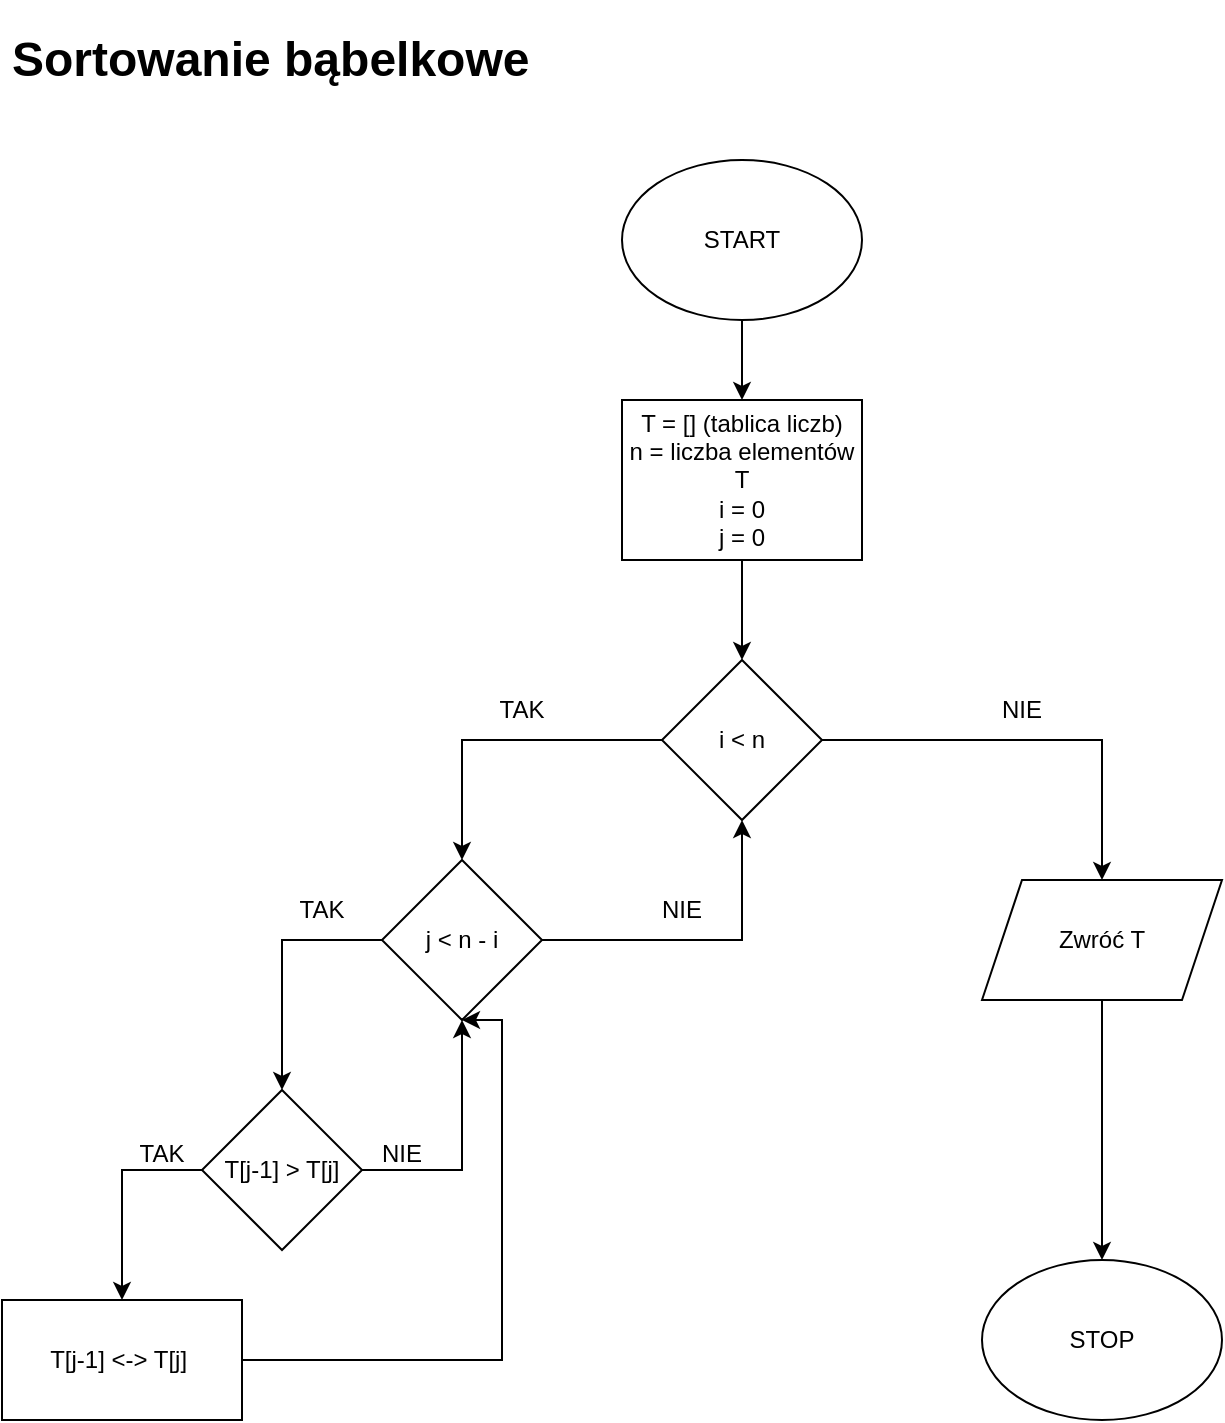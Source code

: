<mxfile version="22.1.17" type="device">
  <diagram id="C5RBs43oDa-KdzZeNtuy" name="Page-1">
    <mxGraphModel dx="2026" dy="3089" grid="1" gridSize="10" guides="1" tooltips="1" connect="1" arrows="1" fold="1" page="1" pageScale="1" pageWidth="827" pageHeight="1169" math="0" shadow="0">
      <root>
        <mxCell id="WIyWlLk6GJQsqaUBKTNV-0" />
        <mxCell id="WIyWlLk6GJQsqaUBKTNV-1" parent="WIyWlLk6GJQsqaUBKTNV-0" />
        <mxCell id="e7rUbXWqZyM1ZKfN6Hwk-20" value="&lt;h1&gt;Sortowanie bąbelkowe&lt;/h1&gt;" style="text;html=1;strokeColor=none;fillColor=none;spacing=5;spacingTop=-20;whiteSpace=wrap;overflow=hidden;rounded=0;" vertex="1" parent="WIyWlLk6GJQsqaUBKTNV-1">
          <mxGeometry x="20" y="-2320" width="330" height="40" as="geometry" />
        </mxCell>
        <mxCell id="e7rUbXWqZyM1ZKfN6Hwk-21" value="" style="edgeStyle=orthogonalEdgeStyle;rounded=0;orthogonalLoop=1;jettySize=auto;html=1;" edge="1" parent="WIyWlLk6GJQsqaUBKTNV-1" source="e7rUbXWqZyM1ZKfN6Hwk-22" target="e7rUbXWqZyM1ZKfN6Hwk-24">
          <mxGeometry relative="1" as="geometry" />
        </mxCell>
        <mxCell id="e7rUbXWqZyM1ZKfN6Hwk-22" value="START" style="ellipse;whiteSpace=wrap;html=1;" vertex="1" parent="WIyWlLk6GJQsqaUBKTNV-1">
          <mxGeometry x="330" y="-2250" width="120" height="80" as="geometry" />
        </mxCell>
        <mxCell id="e7rUbXWqZyM1ZKfN6Hwk-23" value="" style="edgeStyle=orthogonalEdgeStyle;rounded=0;orthogonalLoop=1;jettySize=auto;html=1;" edge="1" parent="WIyWlLk6GJQsqaUBKTNV-1" source="e7rUbXWqZyM1ZKfN6Hwk-24" target="e7rUbXWqZyM1ZKfN6Hwk-27">
          <mxGeometry relative="1" as="geometry" />
        </mxCell>
        <mxCell id="e7rUbXWqZyM1ZKfN6Hwk-24" value="T = [] (tablica liczb)&lt;br&gt;n = liczba elementów T&lt;br&gt;i = 0&lt;br&gt;j = 0" style="whiteSpace=wrap;html=1;" vertex="1" parent="WIyWlLk6GJQsqaUBKTNV-1">
          <mxGeometry x="330" y="-2130" width="120" height="80" as="geometry" />
        </mxCell>
        <mxCell id="e7rUbXWqZyM1ZKfN6Hwk-25" value="" style="edgeStyle=orthogonalEdgeStyle;rounded=0;orthogonalLoop=1;jettySize=auto;html=1;" edge="1" parent="WIyWlLk6GJQsqaUBKTNV-1" source="e7rUbXWqZyM1ZKfN6Hwk-27" target="e7rUbXWqZyM1ZKfN6Hwk-30">
          <mxGeometry relative="1" as="geometry" />
        </mxCell>
        <mxCell id="e7rUbXWqZyM1ZKfN6Hwk-26" value="" style="edgeStyle=orthogonalEdgeStyle;rounded=0;orthogonalLoop=1;jettySize=auto;html=1;" edge="1" parent="WIyWlLk6GJQsqaUBKTNV-1" source="e7rUbXWqZyM1ZKfN6Hwk-27" target="e7rUbXWqZyM1ZKfN6Hwk-33">
          <mxGeometry relative="1" as="geometry" />
        </mxCell>
        <mxCell id="e7rUbXWqZyM1ZKfN6Hwk-27" value="i &amp;lt; n" style="rhombus;whiteSpace=wrap;html=1;" vertex="1" parent="WIyWlLk6GJQsqaUBKTNV-1">
          <mxGeometry x="350" y="-2000" width="80" height="80" as="geometry" />
        </mxCell>
        <mxCell id="e7rUbXWqZyM1ZKfN6Hwk-28" value="" style="edgeStyle=orthogonalEdgeStyle;rounded=0;orthogonalLoop=1;jettySize=auto;html=1;entryX=0.5;entryY=1;entryDx=0;entryDy=0;" edge="1" parent="WIyWlLk6GJQsqaUBKTNV-1" source="e7rUbXWqZyM1ZKfN6Hwk-30" target="e7rUbXWqZyM1ZKfN6Hwk-27">
          <mxGeometry relative="1" as="geometry">
            <mxPoint x="403.5" y="-1840" as="targetPoint" />
          </mxGeometry>
        </mxCell>
        <mxCell id="e7rUbXWqZyM1ZKfN6Hwk-29" value="" style="edgeStyle=orthogonalEdgeStyle;rounded=0;orthogonalLoop=1;jettySize=auto;html=1;" edge="1" parent="WIyWlLk6GJQsqaUBKTNV-1" source="e7rUbXWqZyM1ZKfN6Hwk-30" target="e7rUbXWqZyM1ZKfN6Hwk-37">
          <mxGeometry relative="1" as="geometry" />
        </mxCell>
        <mxCell id="e7rUbXWqZyM1ZKfN6Hwk-30" value="j &amp;lt; n - i" style="rhombus;whiteSpace=wrap;html=1;" vertex="1" parent="WIyWlLk6GJQsqaUBKTNV-1">
          <mxGeometry x="210" y="-1900" width="80" height="80" as="geometry" />
        </mxCell>
        <mxCell id="e7rUbXWqZyM1ZKfN6Hwk-31" value="TAK" style="text;html=1;strokeColor=none;fillColor=none;align=center;verticalAlign=middle;whiteSpace=wrap;rounded=0;" vertex="1" parent="WIyWlLk6GJQsqaUBKTNV-1">
          <mxGeometry x="250" y="-1990" width="60" height="30" as="geometry" />
        </mxCell>
        <mxCell id="e7rUbXWqZyM1ZKfN6Hwk-32" value="" style="edgeStyle=orthogonalEdgeStyle;rounded=0;orthogonalLoop=1;jettySize=auto;html=1;" edge="1" parent="WIyWlLk6GJQsqaUBKTNV-1" source="e7rUbXWqZyM1ZKfN6Hwk-33" target="e7rUbXWqZyM1ZKfN6Hwk-35">
          <mxGeometry relative="1" as="geometry" />
        </mxCell>
        <mxCell id="e7rUbXWqZyM1ZKfN6Hwk-33" value="Zwróć T" style="shape=parallelogram;perimeter=parallelogramPerimeter;whiteSpace=wrap;html=1;fixedSize=1;" vertex="1" parent="WIyWlLk6GJQsqaUBKTNV-1">
          <mxGeometry x="510" y="-1890" width="120" height="60" as="geometry" />
        </mxCell>
        <mxCell id="e7rUbXWqZyM1ZKfN6Hwk-34" value="NIE" style="text;html=1;strokeColor=none;fillColor=none;align=center;verticalAlign=middle;whiteSpace=wrap;rounded=0;" vertex="1" parent="WIyWlLk6GJQsqaUBKTNV-1">
          <mxGeometry x="500" y="-1990" width="60" height="30" as="geometry" />
        </mxCell>
        <mxCell id="e7rUbXWqZyM1ZKfN6Hwk-35" value="STOP" style="ellipse;whiteSpace=wrap;html=1;" vertex="1" parent="WIyWlLk6GJQsqaUBKTNV-1">
          <mxGeometry x="510" y="-1700" width="120" height="80" as="geometry" />
        </mxCell>
        <mxCell id="e7rUbXWqZyM1ZKfN6Hwk-36" value="NIE" style="text;html=1;strokeColor=none;fillColor=none;align=center;verticalAlign=middle;whiteSpace=wrap;rounded=0;" vertex="1" parent="WIyWlLk6GJQsqaUBKTNV-1">
          <mxGeometry x="330" y="-1890" width="60" height="30" as="geometry" />
        </mxCell>
        <mxCell id="e7rUbXWqZyM1ZKfN6Hwk-40" value="" style="edgeStyle=orthogonalEdgeStyle;rounded=0;orthogonalLoop=1;jettySize=auto;html=1;exitX=0;exitY=0.5;exitDx=0;exitDy=0;" edge="1" parent="WIyWlLk6GJQsqaUBKTNV-1" source="e7rUbXWqZyM1ZKfN6Hwk-37" target="e7rUbXWqZyM1ZKfN6Hwk-39">
          <mxGeometry relative="1" as="geometry" />
        </mxCell>
        <mxCell id="e7rUbXWqZyM1ZKfN6Hwk-43" value="" style="edgeStyle=orthogonalEdgeStyle;rounded=0;orthogonalLoop=1;jettySize=auto;html=1;entryX=0.5;entryY=1;entryDx=0;entryDy=0;" edge="1" parent="WIyWlLk6GJQsqaUBKTNV-1" source="e7rUbXWqZyM1ZKfN6Hwk-37" target="e7rUbXWqZyM1ZKfN6Hwk-30">
          <mxGeometry relative="1" as="geometry">
            <mxPoint x="320" y="-1745" as="targetPoint" />
          </mxGeometry>
        </mxCell>
        <mxCell id="e7rUbXWqZyM1ZKfN6Hwk-37" value="T[j-1] &amp;gt; T[j]" style="rhombus;whiteSpace=wrap;html=1;" vertex="1" parent="WIyWlLk6GJQsqaUBKTNV-1">
          <mxGeometry x="120" y="-1785" width="80" height="80" as="geometry" />
        </mxCell>
        <mxCell id="e7rUbXWqZyM1ZKfN6Hwk-38" value="TAK" style="text;html=1;strokeColor=none;fillColor=none;align=center;verticalAlign=middle;whiteSpace=wrap;rounded=0;" vertex="1" parent="WIyWlLk6GJQsqaUBKTNV-1">
          <mxGeometry x="150" y="-1890" width="60" height="30" as="geometry" />
        </mxCell>
        <mxCell id="e7rUbXWqZyM1ZKfN6Hwk-46" value="" style="edgeStyle=orthogonalEdgeStyle;rounded=0;orthogonalLoop=1;jettySize=auto;html=1;entryX=0.5;entryY=1;entryDx=0;entryDy=0;" edge="1" parent="WIyWlLk6GJQsqaUBKTNV-1" source="e7rUbXWqZyM1ZKfN6Hwk-39" target="e7rUbXWqZyM1ZKfN6Hwk-30">
          <mxGeometry relative="1" as="geometry">
            <mxPoint x="80" y="-1510" as="targetPoint" />
            <Array as="points">
              <mxPoint x="270" y="-1650" />
              <mxPoint x="270" y="-1820" />
            </Array>
          </mxGeometry>
        </mxCell>
        <mxCell id="e7rUbXWqZyM1ZKfN6Hwk-39" value="T[j-1] &amp;lt;-&amp;gt; T[j]&amp;nbsp;" style="whiteSpace=wrap;html=1;" vertex="1" parent="WIyWlLk6GJQsqaUBKTNV-1">
          <mxGeometry x="20" y="-1680" width="120" height="60" as="geometry" />
        </mxCell>
        <mxCell id="e7rUbXWqZyM1ZKfN6Hwk-41" value="TAK" style="text;html=1;strokeColor=none;fillColor=none;align=center;verticalAlign=middle;whiteSpace=wrap;rounded=0;" vertex="1" parent="WIyWlLk6GJQsqaUBKTNV-1">
          <mxGeometry x="70" y="-1768" width="60" height="30" as="geometry" />
        </mxCell>
        <mxCell id="e7rUbXWqZyM1ZKfN6Hwk-44" value="NIE" style="text;html=1;strokeColor=none;fillColor=none;align=center;verticalAlign=middle;whiteSpace=wrap;rounded=0;" vertex="1" parent="WIyWlLk6GJQsqaUBKTNV-1">
          <mxGeometry x="190" y="-1768" width="60" height="30" as="geometry" />
        </mxCell>
      </root>
    </mxGraphModel>
  </diagram>
</mxfile>
